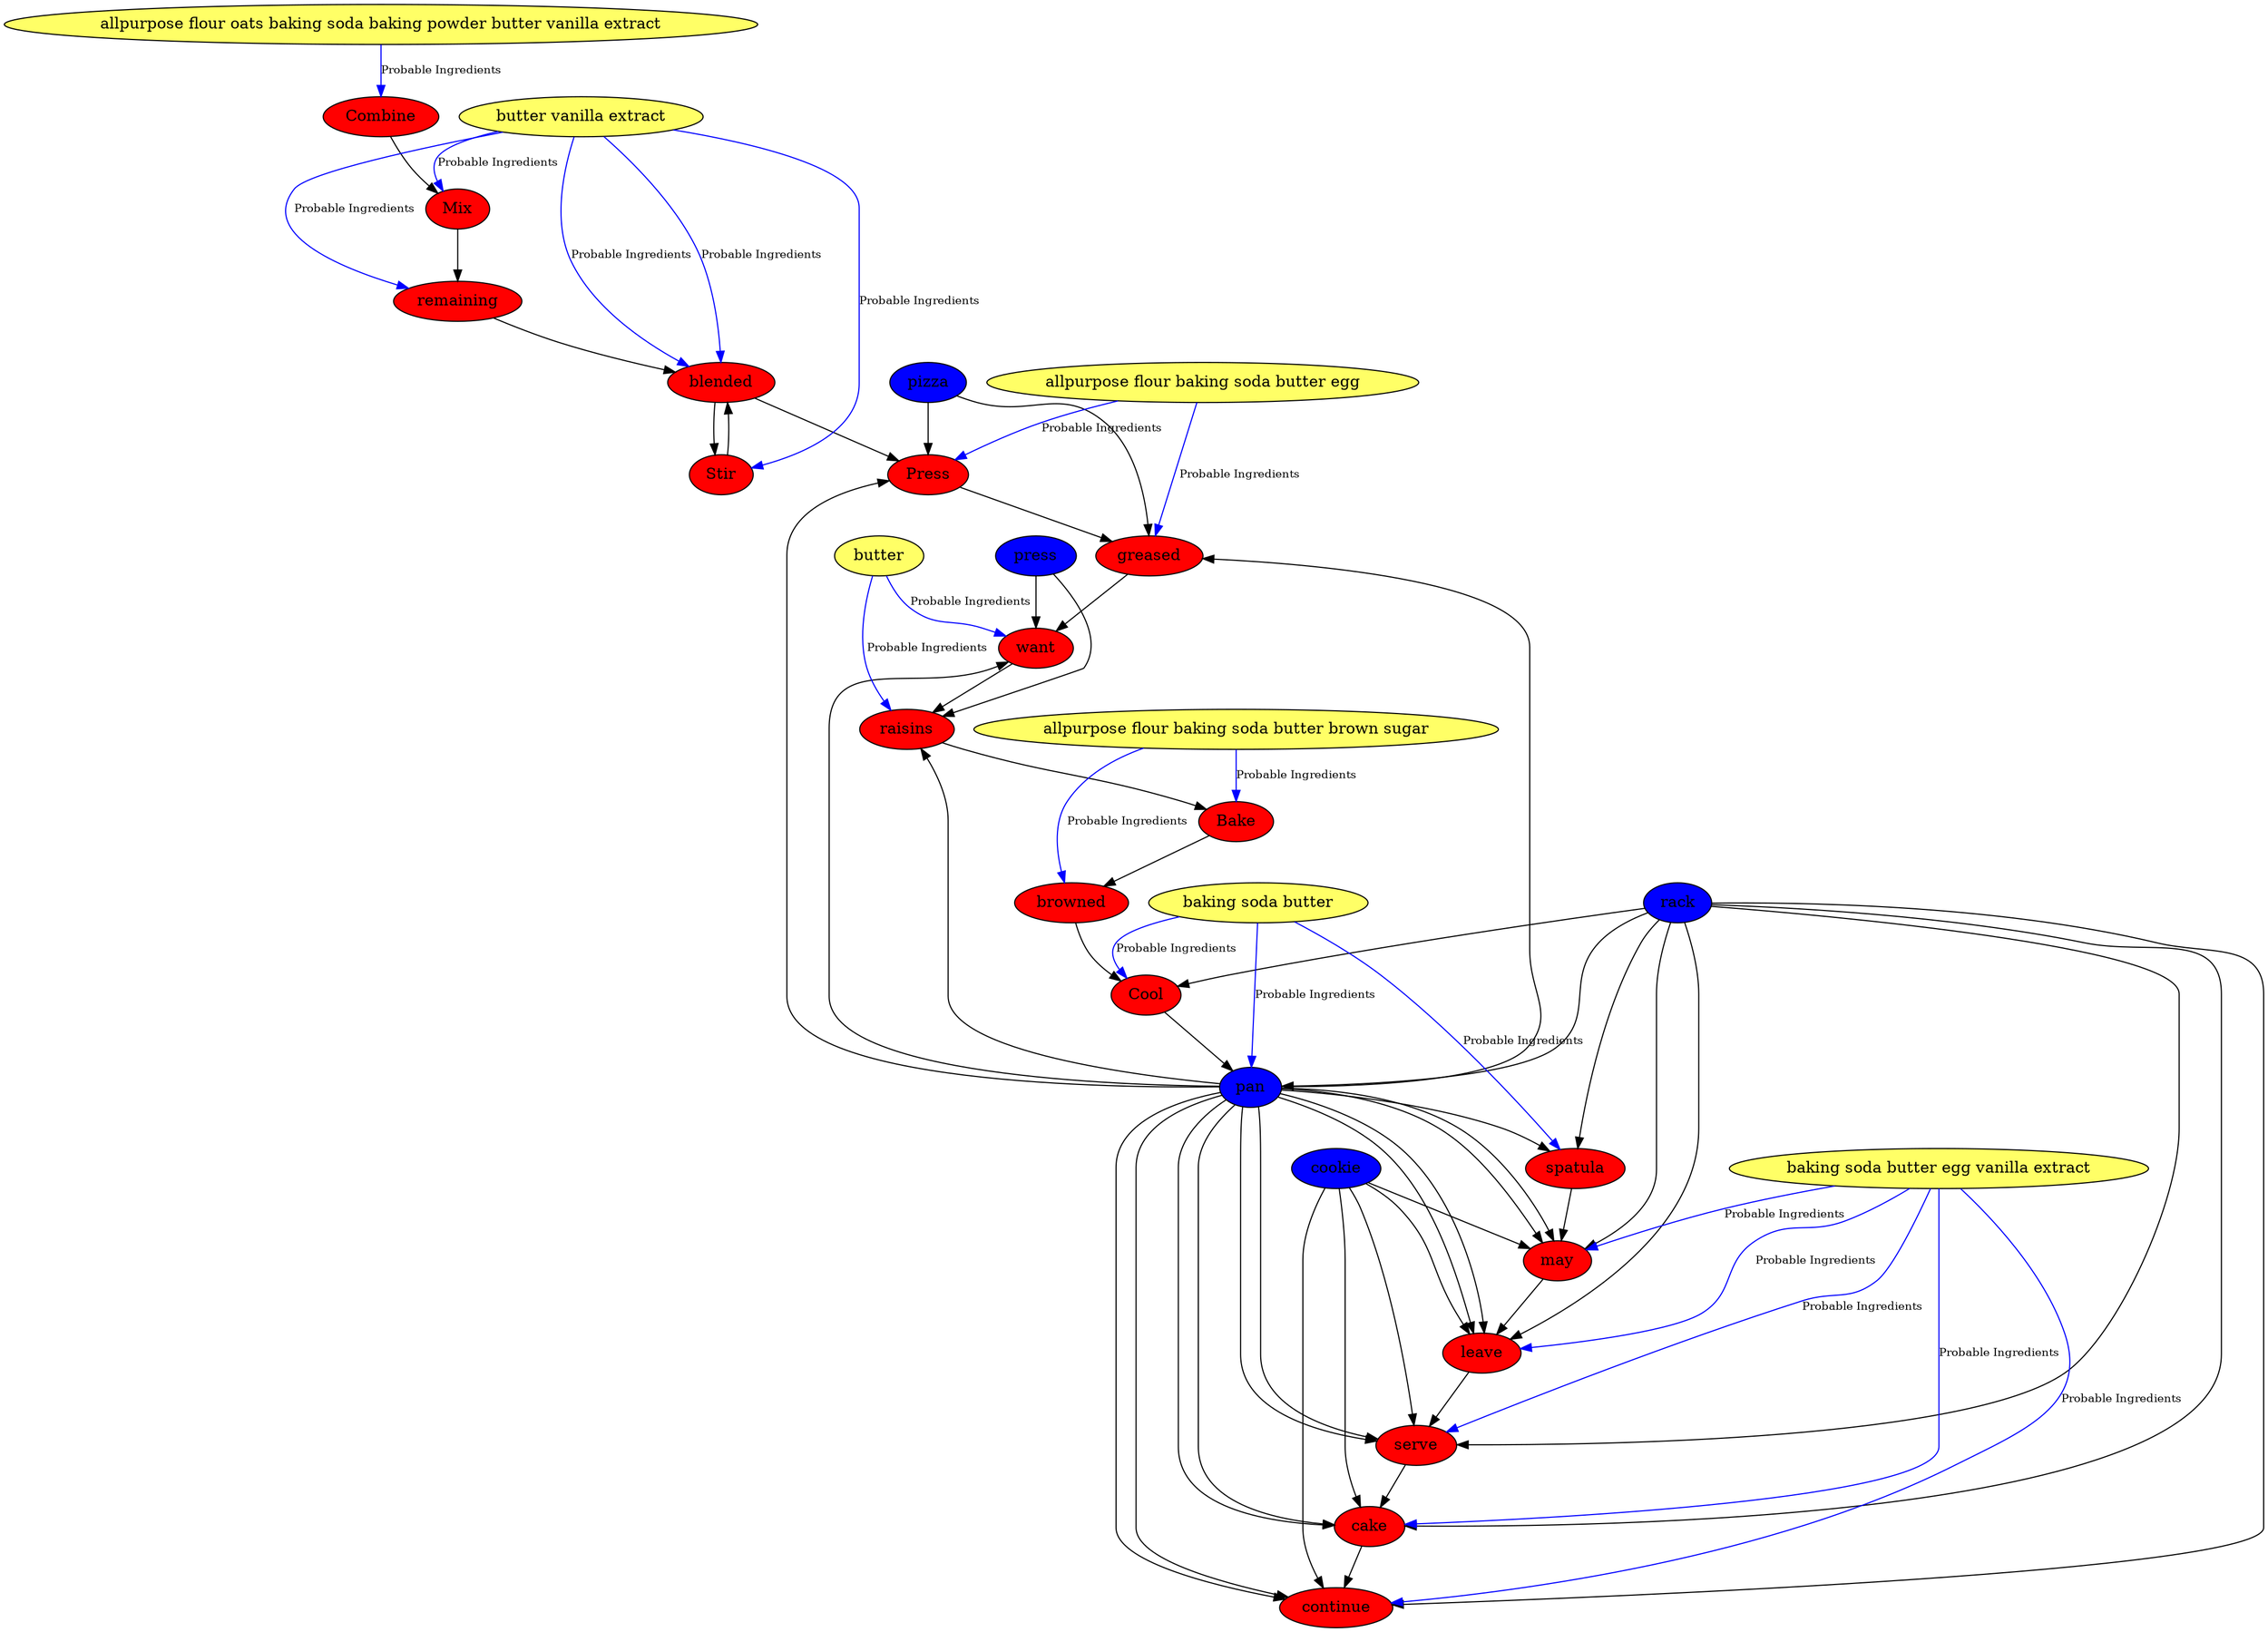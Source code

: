 digraph G {
Combine [style=filled, fillcolor=red];
"allpurpose flour oats baking soda baking powder butter vanilla extract" [style=filled, fillcolor="#ffff66"];
Mix [style=filled, fillcolor=red];
remaining [style=filled, fillcolor=red];
blended [style=filled, fillcolor=red];
"butter vanilla extract" [style=filled, fillcolor="#ffff66"];
Stir [style=filled, fillcolor=red];
blended [style=filled, fillcolor=red];
"butter vanilla extract" [style=filled, fillcolor="#ffff66"];
Press [style=filled, fillcolor=red];
greased [style=filled, fillcolor=red];
pizza [style=filled, fillcolor="#0000ff"];
pan [style=filled, fillcolor="#0000ff"];
"allpurpose flour baking soda butter egg" [style=filled, fillcolor="#ffff66"];
want [style=filled, fillcolor=red];
raisins [style=filled, fillcolor=red];
press [style=filled, fillcolor="#0000ff"];
pan [style=filled, fillcolor="#0000ff"];
butter [style=filled, fillcolor="#ffff66"];
Bake [style=filled, fillcolor=red];
browned [style=filled, fillcolor=red];
"allpurpose flour baking soda butter brown sugar" [style=filled, fillcolor="#ffff66"];
Cool [style=filled, fillcolor=red];
pan [style=filled, fillcolor=red];
rack [style=filled, fillcolor="#0000ff"];
spatula [style=filled, fillcolor=red];
"baking soda butter" [style=filled, fillcolor="#ffff66"];
may [style=filled, fillcolor=red];
leave [style=filled, fillcolor=red];
cookie [style=filled, fillcolor="#0000ff"];
pan [style=filled, fillcolor="#0000ff"];
serve [style=filled, fillcolor=red];
cake [style=filled, fillcolor=red];
pan [style=filled, fillcolor="#0000ff"];
continue [style=filled, fillcolor=red];
rack [style=filled, fillcolor="#0000ff"];
"baking soda butter egg vanilla extract" [style=filled, fillcolor="#ffff66"];
Combine -> Mix;
Mix -> remaining;
remaining -> blended;
blended -> Stir;
Stir -> blended;
blended -> Press;
Press -> greased;
greased -> want;
want -> raisins;
raisins -> Bake;
Bake -> browned;
browned -> Cool;
Cool -> pan;
pan -> spatula;
spatula -> may;
may -> leave;
leave -> serve;
serve -> cake;
cake -> continue;
pizza -> Press;
pan -> Press;
pizza -> greased;
pan -> greased;
press -> want;
pan -> want;
press -> raisins;
pan -> raisins;
rack -> Cool;
rack -> pan;
rack -> spatula;
cookie -> may;
pan -> may;
pan -> may;
rack -> may;
cookie -> leave;
pan -> leave;
pan -> leave;
rack -> leave;
cookie -> serve;
pan -> serve;
pan -> serve;
rack -> serve;
cookie -> cake;
pan -> cake;
pan -> cake;
rack -> cake;
cookie -> continue;
pan -> continue;
pan -> continue;
rack -> continue;
"allpurpose flour oats baking soda baking powder butter vanilla extract" -> Combine  [color=blue, labelfontcolor="#009933", fontsize="10.0", label="Probable Ingredients"];
"butter vanilla extract" -> Mix  [color=blue, labelfontcolor="#009933", fontsize="10.0", label="Probable Ingredients"];
"butter vanilla extract" -> remaining  [color=blue, labelfontcolor="#009933", fontsize="10.0", label="Probable Ingredients"];
"butter vanilla extract" -> blended  [color=blue, labelfontcolor="#009933", fontsize="10.0", label="Probable Ingredients"];
"butter vanilla extract" -> Stir  [color=blue, labelfontcolor="#009933", fontsize="10.0", label="Probable Ingredients"];
"butter vanilla extract" -> blended  [color=blue, labelfontcolor="#009933", fontsize="10.0", label="Probable Ingredients"];
"allpurpose flour baking soda butter egg" -> Press  [color=blue, labelfontcolor="#009933", fontsize="10.0", label="Probable Ingredients"];
"allpurpose flour baking soda butter egg" -> greased  [color=blue, labelfontcolor="#009933", fontsize="10.0", label="Probable Ingredients"];
butter -> want  [color=blue, labelfontcolor="#009933", fontsize="10.0", label="Probable Ingredients"];
butter -> raisins  [color=blue, labelfontcolor="#009933", fontsize="10.0", label="Probable Ingredients"];
"allpurpose flour baking soda butter brown sugar" -> Bake  [color=blue, labelfontcolor="#009933", fontsize="10.0", label="Probable Ingredients"];
"allpurpose flour baking soda butter brown sugar" -> browned  [color=blue, labelfontcolor="#009933", fontsize="10.0", label="Probable Ingredients"];
"baking soda butter" -> Cool  [color=blue, labelfontcolor="#009933", fontsize="10.0", label="Probable Ingredients"];
"baking soda butter" -> pan  [color=blue, labelfontcolor="#009933", fontsize="10.0", label="Probable Ingredients"];
"baking soda butter" -> spatula  [color=blue, labelfontcolor="#009933", fontsize="10.0", label="Probable Ingredients"];
"baking soda butter egg vanilla extract" -> may  [color=blue, labelfontcolor="#009933", fontsize="10.0", label="Probable Ingredients"];
"baking soda butter egg vanilla extract" -> leave  [color=blue, labelfontcolor="#009933", fontsize="10.0", label="Probable Ingredients"];
"baking soda butter egg vanilla extract" -> serve  [color=blue, labelfontcolor="#009933", fontsize="10.0", label="Probable Ingredients"];
"baking soda butter egg vanilla extract" -> cake  [color=blue, labelfontcolor="#009933", fontsize="10.0", label="Probable Ingredients"];
"baking soda butter egg vanilla extract" -> continue  [color=blue, labelfontcolor="#009933", fontsize="10.0", label="Probable Ingredients"];
}
